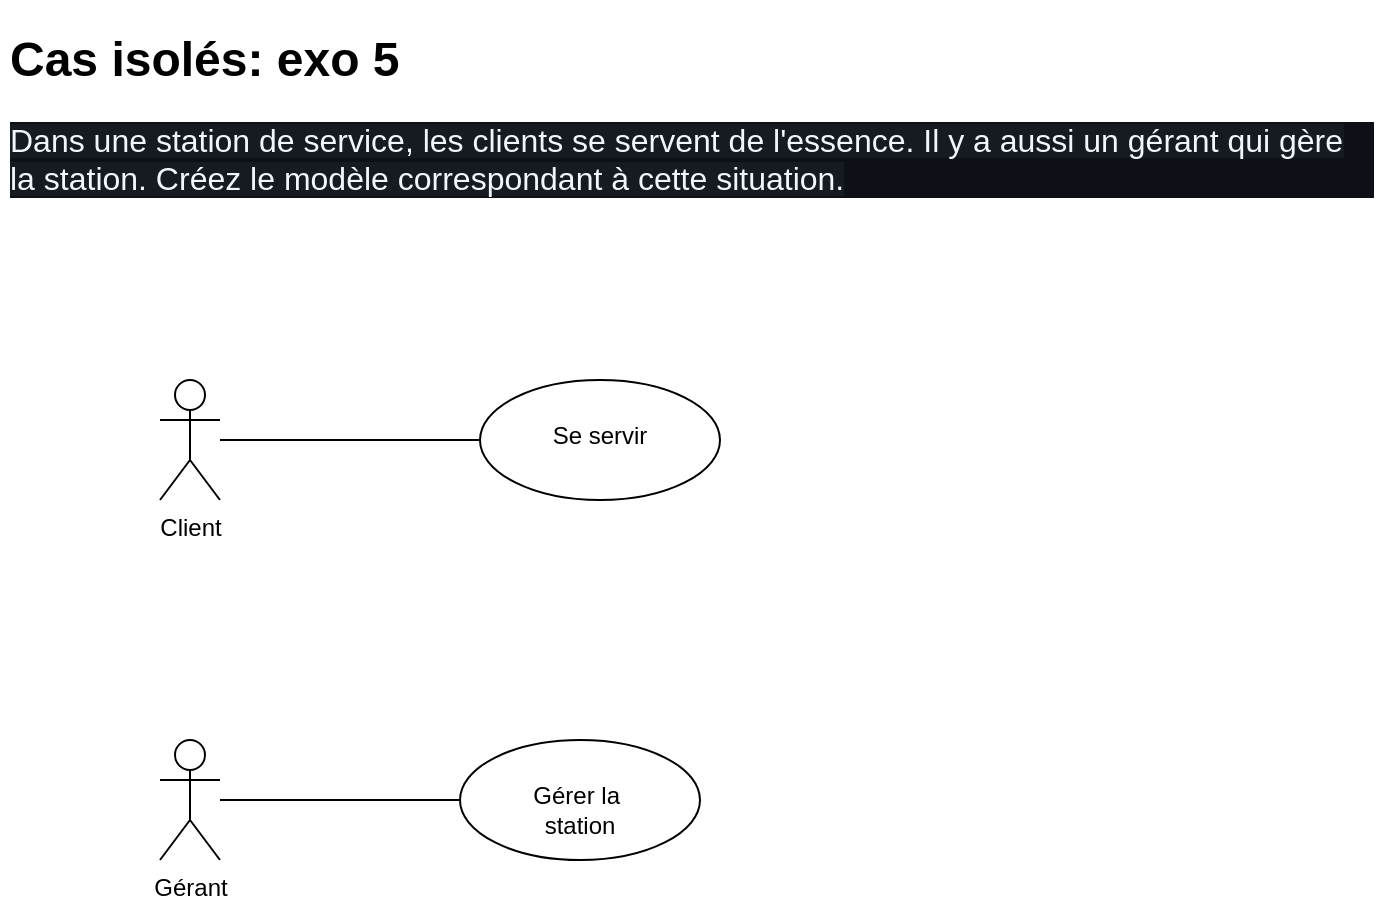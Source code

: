<mxfile>
    <diagram id="MQVcSlhOPKkZIgR2lERn" name="Page-1">
        <mxGraphModel dx="710" dy="664" grid="1" gridSize="10" guides="1" tooltips="1" connect="1" arrows="1" fold="1" page="1" pageScale="1" pageWidth="827" pageHeight="1169" math="0" shadow="0">
            <root>
                <mxCell id="0"/>
                <mxCell id="1" parent="0"/>
                <mxCell id="3" value="&lt;h1&gt;Cas isolés: exo 5&lt;/h1&gt;&lt;p dir=&quot;auto&quot; style=&quot;box-sizing: border-box ; margin-top: 0px ; margin-bottom: 16px ; color: rgb(201 , 209 , 217) ; font-family: , &amp;#34;blinkmacsystemfont&amp;#34; , &amp;#34;segoe ui&amp;#34; , &amp;#34;helvetica&amp;#34; , &amp;#34;arial&amp;#34; , sans-serif , &amp;#34;apple color emoji&amp;#34; , &amp;#34;segoe ui emoji&amp;#34; ; font-size: 16px ; background-color: rgb(13 , 17 , 23)&quot;&gt;&lt;span style=&quot;color: rgb(240 , 246 , 252) ; font-family: , &amp;#34;blinkmacsystemfont&amp;#34; , &amp;#34;segoe ui&amp;#34; , &amp;#34;helvetica&amp;#34; , &amp;#34;arial&amp;#34; , sans-serif , &amp;#34;apple color emoji&amp;#34; , &amp;#34;segoe ui emoji&amp;#34; ; background-color: rgb(22 , 27 , 34)&quot;&gt;Dans une station de service, les clients se servent de l'essence. Il y a aussi un gérant qui gère la station. Créez le modèle correspondant à cette situation.&lt;/span&gt;&lt;br&gt;&lt;/p&gt;" style="text;html=1;strokeColor=none;fillColor=none;spacing=5;spacingTop=-20;whiteSpace=wrap;overflow=hidden;rounded=0;" vertex="1" parent="1">
                    <mxGeometry x="40" y="40" width="690" height="120" as="geometry"/>
                </mxCell>
                <mxCell id="10" value="" style="edgeStyle=none;html=1;endArrow=none;endFill=0;" edge="1" parent="1" source="4" target="9">
                    <mxGeometry relative="1" as="geometry"/>
                </mxCell>
                <mxCell id="4" value="Client" style="shape=umlActor;verticalLabelPosition=bottom;verticalAlign=top;html=1;" vertex="1" parent="1">
                    <mxGeometry x="120" y="220" width="30" height="60" as="geometry"/>
                </mxCell>
                <mxCell id="7" value="Gérant" style="shape=umlActor;verticalLabelPosition=bottom;verticalAlign=top;html=1;" vertex="1" parent="1">
                    <mxGeometry x="120" y="400" width="30" height="60" as="geometry"/>
                </mxCell>
                <mxCell id="9" value="&lt;br&gt;Se servir" style="ellipse;whiteSpace=wrap;html=1;verticalAlign=top;" vertex="1" parent="1">
                    <mxGeometry x="280" y="220" width="120" height="60" as="geometry"/>
                </mxCell>
                <mxCell id="12" style="edgeStyle=none;html=1;exitX=0;exitY=0.5;exitDx=0;exitDy=0;endArrow=none;endFill=0;" edge="1" parent="1" source="11" target="7">
                    <mxGeometry relative="1" as="geometry"/>
                </mxCell>
                <mxCell id="11" value="&lt;br&gt;Gérer la&amp;nbsp;&lt;br&gt;station" style="ellipse;whiteSpace=wrap;html=1;verticalAlign=top;" vertex="1" parent="1">
                    <mxGeometry x="270" y="400" width="120" height="60" as="geometry"/>
                </mxCell>
            </root>
        </mxGraphModel>
    </diagram>
</mxfile>